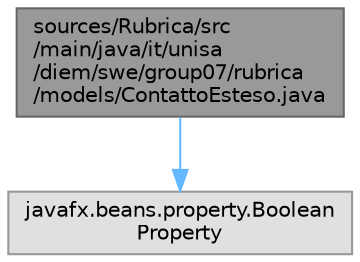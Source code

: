 digraph "sources/Rubrica/src/main/java/it/unisa/diem/swe/group07/rubrica/models/ContattoEsteso.java"
{
 // LATEX_PDF_SIZE
  bgcolor="transparent";
  edge [fontname=Helvetica,fontsize=10,labelfontname=Helvetica,labelfontsize=10];
  node [fontname=Helvetica,fontsize=10,shape=box,height=0.2,width=0.4];
  Node1 [id="Node000001",label="sources/Rubrica/src\l/main/java/it/unisa\l/diem/swe/group07/rubrica\l/models/ContattoEsteso.java",height=0.2,width=0.4,color="gray40", fillcolor="grey60", style="filled", fontcolor="black",tooltip="questo file aggiunge informazioni aggiuntive al Contatto: compeanno, indirizzo di residenza e socialL..."];
  Node1 -> Node2 [id="edge1_Node000001_Node000002",color="steelblue1",style="solid",tooltip=" "];
  Node2 [id="Node000002",label="javafx.beans.property.Boolean\lProperty",height=0.2,width=0.4,color="grey60", fillcolor="#E0E0E0", style="filled",tooltip=" "];
}
